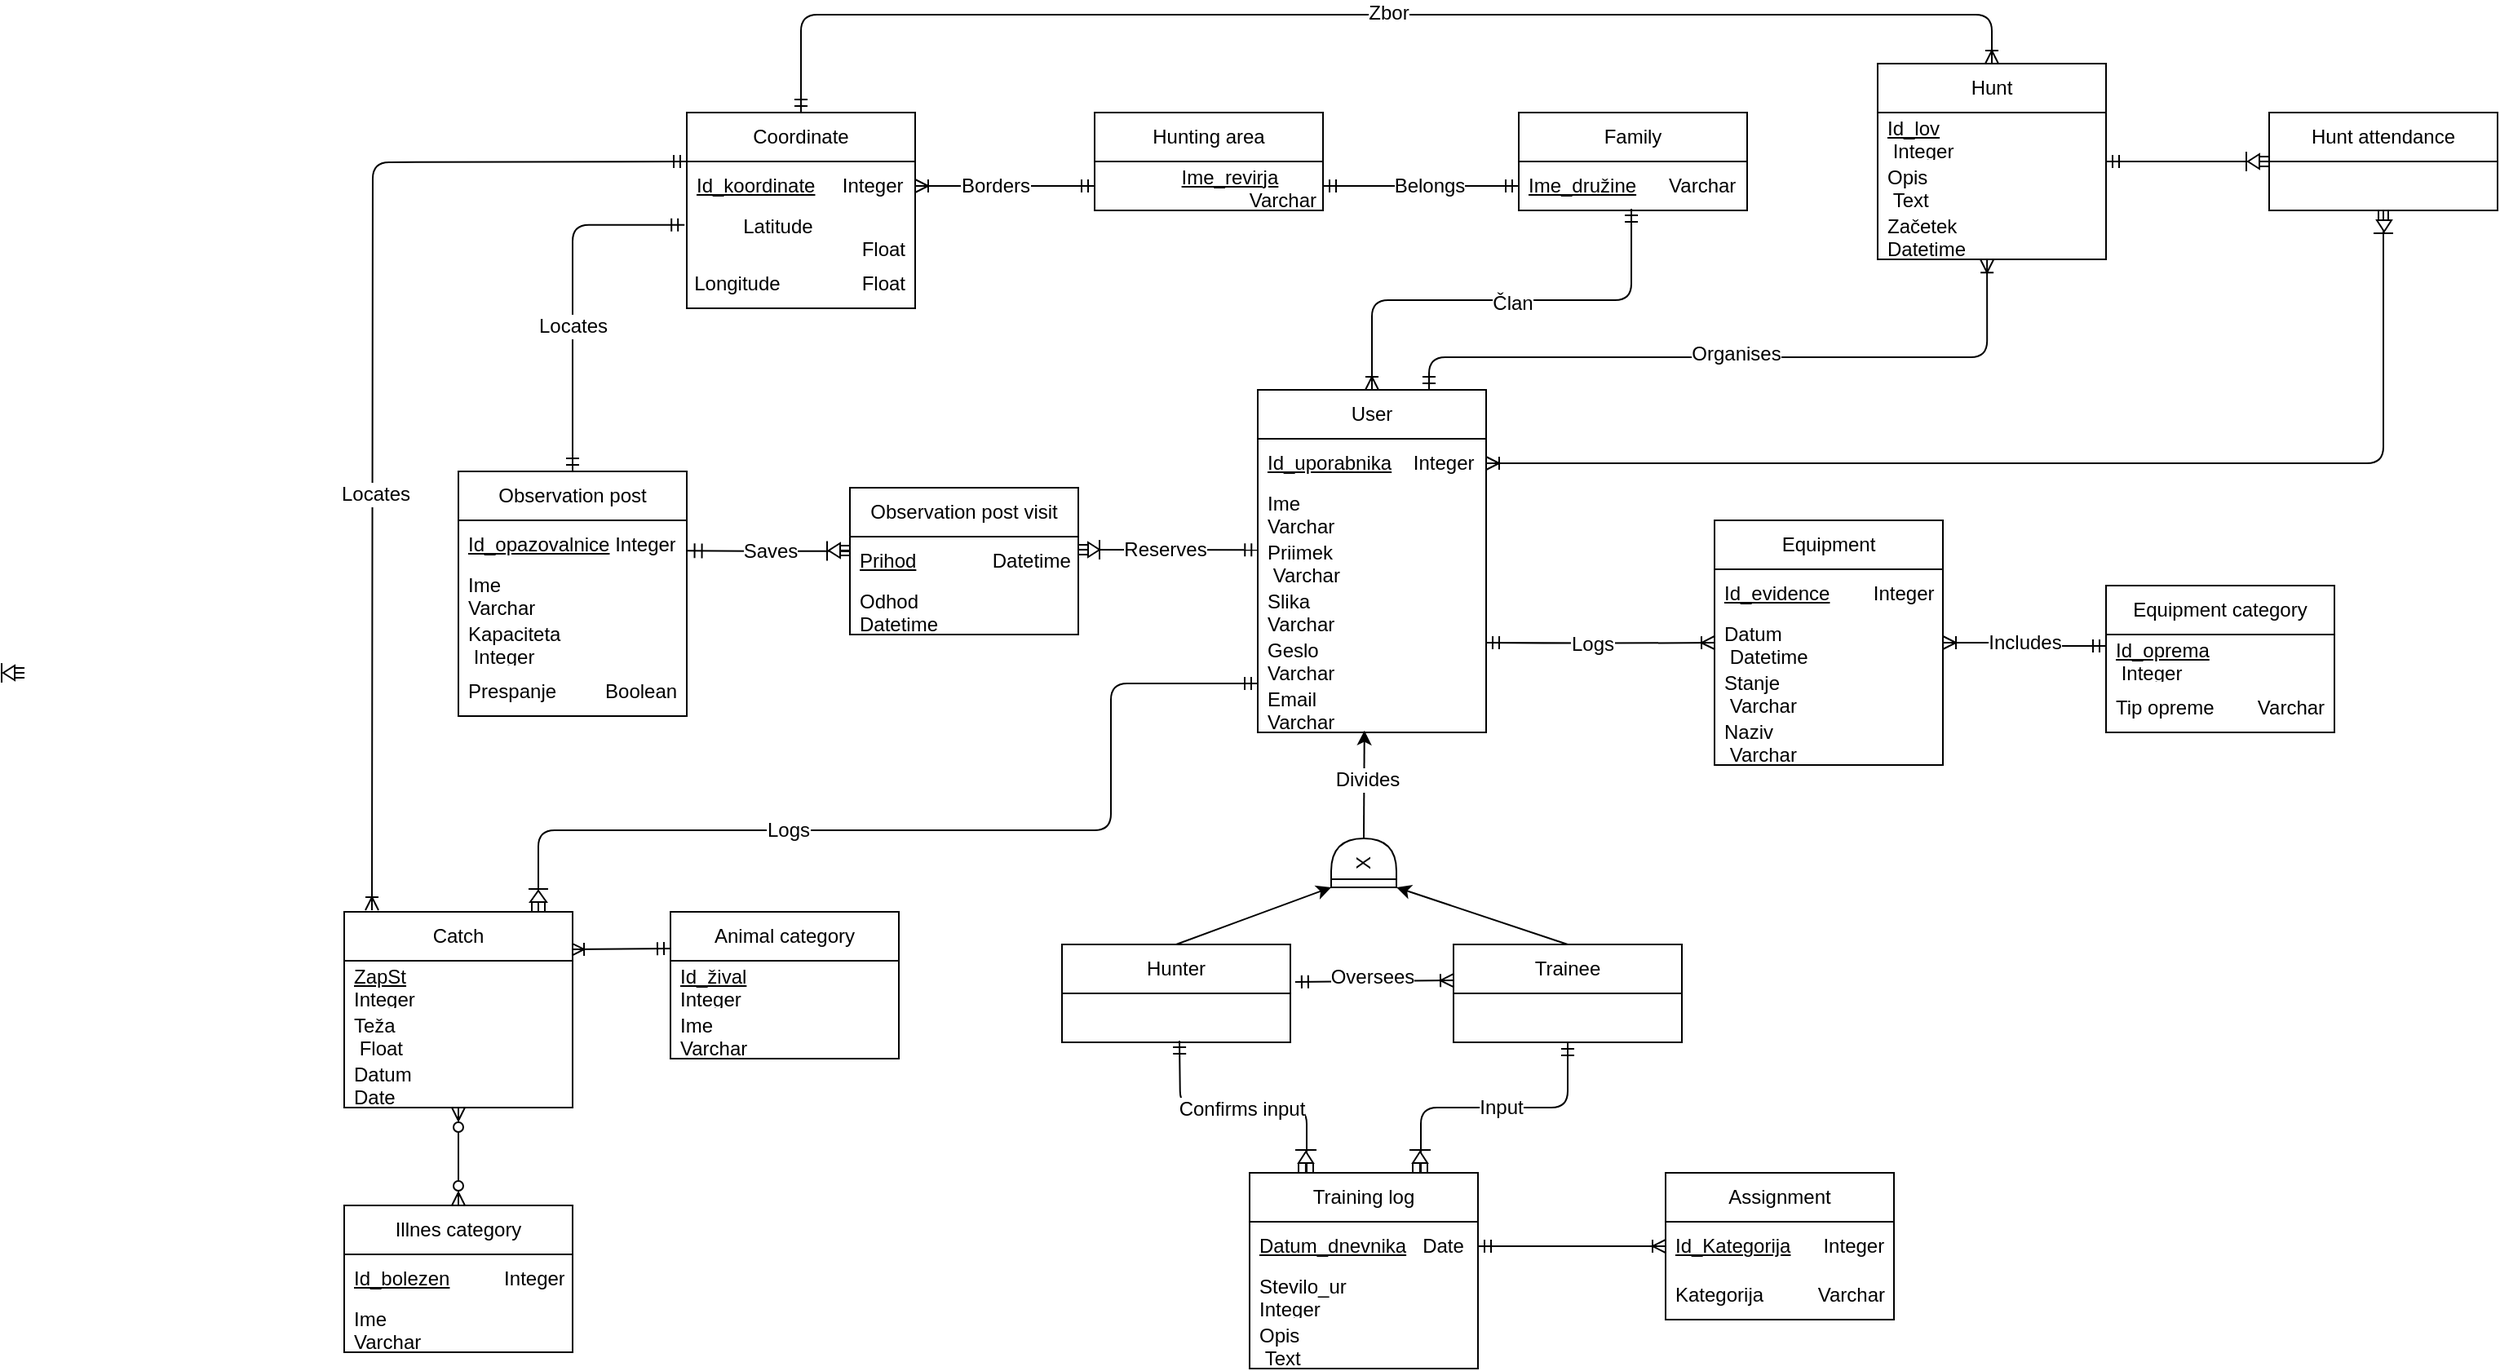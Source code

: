 <mxfile>
    <diagram id="3veU6R7VyFxDfxx6TiRW" name="Page-1">
        <mxGraphModel dx="994" dy="472" grid="1" gridSize="1" guides="1" tooltips="1" connect="1" arrows="1" fold="1" page="1" pageScale="1" pageWidth="827" pageHeight="1169" math="0" shadow="0">
            <root>
                <mxCell id="0"/>
                <mxCell id="1" parent="0"/>
                <mxCell id="61" style="edgeStyle=orthogonalEdgeStyle;html=1;exitX=0.5;exitY=0;exitDx=0;exitDy=0;entryX=0.493;entryY=0.967;entryDx=0;entryDy=0;entryPerimeter=0;strokeWidth=1;startArrow=ERoneToMany;startFill=0;endArrow=ERmandOne;endFill=0;" parent="1" source="6" target="39" edge="1">
                    <mxGeometry relative="1" as="geometry">
                        <mxPoint x="608.04" y="223" as="targetPoint"/>
                    </mxGeometry>
                </mxCell>
                <mxCell id="106" value="Član" style="edgeLabel;html=1;align=center;verticalAlign=middle;resizable=0;points=[];fontSize=12;" parent="61" vertex="1" connectable="0">
                    <mxGeometry x="0.149" y="-2" relative="1" as="geometry">
                        <mxPoint x="-14" as="offset"/>
                    </mxGeometry>
                </mxCell>
                <mxCell id="159" style="edgeStyle=orthogonalEdgeStyle;html=1;exitX=0.75;exitY=0;exitDx=0;exitDy=0;fontSize=12;startArrow=ERmandOne;startFill=0;endArrow=ERoneToMany;endFill=0;entryX=0.479;entryY=1.004;entryDx=0;entryDy=0;entryPerimeter=0;" parent="1" source="6" target="152" edge="1">
                    <mxGeometry relative="1" as="geometry">
                        <mxPoint x="195" y="218" as="targetPoint"/>
                        <Array as="points">
                            <mxPoint x="925" y="220"/>
                            <mxPoint x="1267" y="220"/>
                        </Array>
                    </mxGeometry>
                </mxCell>
                <mxCell id="160" value="Organises" style="edgeLabel;html=1;align=center;verticalAlign=middle;resizable=0;points=[];fontSize=12;" parent="159" vertex="1" connectable="0">
                    <mxGeometry x="0.751" relative="1" as="geometry">
                        <mxPoint x="-154" y="5" as="offset"/>
                    </mxGeometry>
                </mxCell>
                <mxCell id="6" value="User" style="swimlane;fontStyle=0;childLayout=stackLayout;horizontal=1;startSize=30;horizontalStack=0;resizeParent=1;resizeParentMax=0;resizeLast=0;collapsible=1;marginBottom=0;whiteSpace=wrap;html=1;" parent="1" vertex="1">
                    <mxGeometry x="820" y="240" width="140" height="210" as="geometry"/>
                </mxCell>
                <mxCell id="127" value="&lt;u&gt;Id_uporabnika&lt;/u&gt;&amp;nbsp; &amp;nbsp; Integer" style="text;strokeColor=none;fillColor=none;align=left;verticalAlign=middle;spacingLeft=4;spacingRight=4;overflow=hidden;points=[[0,0.5],[1,0.5]];portConstraint=eastwest;rotatable=0;whiteSpace=wrap;html=1;" parent="6" vertex="1">
                    <mxGeometry y="30" width="140" height="30" as="geometry"/>
                </mxCell>
                <mxCell id="7" value="Ime&amp;nbsp; &amp;nbsp; &amp;nbsp; &amp;nbsp; &amp;nbsp; &amp;nbsp; &amp;nbsp; &amp;nbsp; &amp;nbsp; &amp;nbsp; &amp;nbsp; Varchar" style="text;strokeColor=none;fillColor=none;align=left;verticalAlign=middle;spacingLeft=4;spacingRight=4;overflow=hidden;points=[[0,0.5],[1,0.5]];portConstraint=eastwest;rotatable=0;whiteSpace=wrap;html=1;" parent="6" vertex="1">
                    <mxGeometry y="60" width="140" height="30" as="geometry"/>
                </mxCell>
                <mxCell id="8" value="Priimek&amp;nbsp; &amp;nbsp; &amp;nbsp; &amp;nbsp; &amp;nbsp; &amp;nbsp; &amp;nbsp; &amp;nbsp;Varchar" style="text;strokeColor=none;fillColor=none;align=left;verticalAlign=middle;spacingLeft=4;spacingRight=4;overflow=hidden;points=[[0,0.5],[1,0.5]];portConstraint=eastwest;rotatable=0;whiteSpace=wrap;html=1;" parent="6" vertex="1">
                    <mxGeometry y="90" width="140" height="30" as="geometry"/>
                </mxCell>
                <mxCell id="123" value="Slika&amp;nbsp; &amp;nbsp; &amp;nbsp; &amp;nbsp; &amp;nbsp; &amp;nbsp; &amp;nbsp; &amp;nbsp; &amp;nbsp; &amp;nbsp; Varchar" style="text;strokeColor=none;fillColor=none;align=left;verticalAlign=middle;spacingLeft=4;spacingRight=4;overflow=hidden;points=[[0,0.5],[1,0.5]];portConstraint=eastwest;rotatable=0;whiteSpace=wrap;html=1;" parent="6" vertex="1">
                    <mxGeometry y="120" width="140" height="30" as="geometry"/>
                </mxCell>
                <mxCell id="125" value="Geslo&amp;nbsp; &amp;nbsp; &amp;nbsp; &amp;nbsp; &amp;nbsp; &amp;nbsp; &amp;nbsp; &amp;nbsp; &amp;nbsp; Varchar" style="text;strokeColor=none;fillColor=none;align=left;verticalAlign=middle;spacingLeft=4;spacingRight=4;overflow=hidden;points=[[0,0.5],[1,0.5]];portConstraint=eastwest;rotatable=0;whiteSpace=wrap;html=1;" parent="6" vertex="1">
                    <mxGeometry y="150" width="140" height="30" as="geometry"/>
                </mxCell>
                <mxCell id="146" value="Email&amp;nbsp; &amp;nbsp; &amp;nbsp; &amp;nbsp; &amp;nbsp; &amp;nbsp; &amp;nbsp; &amp;nbsp; &amp;nbsp; Varchar" style="text;strokeColor=none;fillColor=none;align=left;verticalAlign=middle;spacingLeft=4;spacingRight=4;overflow=hidden;points=[[0,0.5],[1,0.5]];portConstraint=eastwest;rotatable=0;whiteSpace=wrap;html=1;" parent="6" vertex="1">
                    <mxGeometry y="180" width="140" height="30" as="geometry"/>
                </mxCell>
                <mxCell id="10" value="Equipment category" style="swimlane;fontStyle=0;childLayout=stackLayout;horizontal=1;startSize=30;horizontalStack=0;resizeParent=1;resizeParentMax=0;resizeLast=0;collapsible=1;marginBottom=0;whiteSpace=wrap;html=1;" parent="1" vertex="1">
                    <mxGeometry x="1340" y="360" width="140" height="90" as="geometry"/>
                </mxCell>
                <mxCell id="13" value="&lt;u&gt;Id_oprema&lt;/u&gt;&amp;nbsp; &amp;nbsp; &amp;nbsp; &amp;nbsp; &amp;nbsp; &amp;nbsp;Integer" style="text;strokeColor=none;fillColor=none;align=left;verticalAlign=middle;spacingLeft=4;spacingRight=4;overflow=hidden;points=[[0,0.5],[1,0.5]];portConstraint=eastwest;rotatable=0;whiteSpace=wrap;html=1;" parent="10" vertex="1">
                    <mxGeometry y="30" width="140" height="30" as="geometry"/>
                </mxCell>
                <mxCell id="144" value="Tip opreme&amp;nbsp; &amp;nbsp; &amp;nbsp; &amp;nbsp; Varchar" style="text;strokeColor=none;fillColor=none;align=left;verticalAlign=middle;spacingLeft=4;spacingRight=4;overflow=hidden;points=[[0,0.5],[1,0.5]];portConstraint=eastwest;rotatable=0;whiteSpace=wrap;html=1;" parent="10" vertex="1">
                    <mxGeometry y="60" width="140" height="30" as="geometry"/>
                </mxCell>
                <mxCell id="99" style="html=1;exitX=0.5;exitY=0;exitDx=0;exitDy=0;entryX=-0.01;entryY=0.295;entryDx=0;entryDy=0;entryPerimeter=0;strokeColor=default;strokeWidth=1;startArrow=ERmandOne;startFill=0;endArrow=ERmandOne;endFill=0;edgeStyle=orthogonalEdgeStyle;" parent="1" source="14" target="141" edge="1">
                    <mxGeometry relative="1" as="geometry"/>
                </mxCell>
                <mxCell id="119" value="Locates" style="edgeLabel;html=1;align=center;verticalAlign=middle;resizable=0;points=[];fontSize=12;" parent="99" vertex="1" connectable="0">
                    <mxGeometry x="-0.229" y="-2" relative="1" as="geometry">
                        <mxPoint x="-2" y="-5" as="offset"/>
                    </mxGeometry>
                </mxCell>
                <mxCell id="14" value="Observation post" style="swimlane;fontStyle=0;childLayout=stackLayout;horizontal=1;startSize=30;horizontalStack=0;resizeParent=1;resizeParentMax=0;resizeLast=0;collapsible=1;marginBottom=0;whiteSpace=wrap;html=1;" parent="1" vertex="1">
                    <mxGeometry x="330" y="290" width="140" height="150" as="geometry"/>
                </mxCell>
                <mxCell id="147" value="&lt;u&gt;Id_opazovalnice&lt;/u&gt;&amp;nbsp;Integer" style="text;strokeColor=none;fillColor=none;align=left;verticalAlign=middle;spacingLeft=4;spacingRight=4;overflow=hidden;points=[[0,0.5],[1,0.5]];portConstraint=eastwest;rotatable=0;whiteSpace=wrap;html=1;" parent="14" vertex="1">
                    <mxGeometry y="30" width="140" height="30" as="geometry"/>
                </mxCell>
                <mxCell id="16" value="Ime&amp;nbsp; &amp;nbsp; &amp;nbsp; &amp;nbsp; &amp;nbsp; &amp;nbsp; &amp;nbsp; &amp;nbsp; &amp;nbsp; &amp;nbsp; &amp;nbsp; Varchar" style="text;strokeColor=none;fillColor=none;align=left;verticalAlign=middle;spacingLeft=4;spacingRight=4;overflow=hidden;points=[[0,0.5],[1,0.5]];portConstraint=eastwest;rotatable=0;whiteSpace=wrap;html=1;" parent="14" vertex="1">
                    <mxGeometry y="60" width="140" height="30" as="geometry"/>
                </mxCell>
                <mxCell id="161" value="Kapaciteta&amp;nbsp; &amp;nbsp; &amp;nbsp; &amp;nbsp; &amp;nbsp; &amp;nbsp;Integer" style="text;strokeColor=none;fillColor=none;align=left;verticalAlign=middle;spacingLeft=4;spacingRight=4;overflow=hidden;points=[[0,0.5],[1,0.5]];portConstraint=eastwest;rotatable=0;whiteSpace=wrap;html=1;" parent="14" vertex="1">
                    <mxGeometry y="90" width="140" height="30" as="geometry"/>
                </mxCell>
                <mxCell id="162" value="Prespanje&amp;nbsp; &amp;nbsp; &amp;nbsp; &amp;nbsp; &amp;nbsp;Boolean" style="text;strokeColor=none;fillColor=none;align=left;verticalAlign=middle;spacingLeft=4;spacingRight=4;overflow=hidden;points=[[0,0.5],[1,0.5]];portConstraint=eastwest;rotatable=0;whiteSpace=wrap;html=1;" parent="14" vertex="1">
                    <mxGeometry y="120" width="140" height="30" as="geometry"/>
                </mxCell>
                <mxCell id="96" style="edgeStyle=orthogonalEdgeStyle;html=1;exitX=0.75;exitY=0;exitDx=0;exitDy=0;strokeColor=default;strokeWidth=1;startArrow=none;startFill=0;endArrow=ERmandOne;endFill=0;entryX=0.5;entryY=1;entryDx=0;entryDy=0;" parent="1" source="22" target="42" edge="1">
                    <mxGeometry relative="1" as="geometry">
                        <mxPoint x="1066" y="640" as="targetPoint"/>
                    </mxGeometry>
                </mxCell>
                <mxCell id="98" style="html=1;entryX=0;entryY=0.367;entryDx=0;entryDy=0;entryPerimeter=0;strokeColor=default;strokeWidth=1;startArrow=ERmandOne;startFill=0;endArrow=ERoneToMany;endFill=0;exitX=1.021;exitY=0.383;exitDx=0;exitDy=0;exitPerimeter=0;" parent="1" source="46" target="42" edge="1">
                    <mxGeometry relative="1" as="geometry">
                        <mxPoint x="910" y="719" as="sourcePoint"/>
                    </mxGeometry>
                </mxCell>
                <mxCell id="112" value="Oversees" style="edgeLabel;html=1;align=center;verticalAlign=middle;resizable=0;points=[];fontSize=12;" parent="98" vertex="1" connectable="0">
                    <mxGeometry x="-0.217" y="-1" relative="1" as="geometry">
                        <mxPoint x="9" y="-4" as="offset"/>
                    </mxGeometry>
                </mxCell>
                <mxCell id="101" style="edgeStyle=orthogonalEdgeStyle;html=1;exitX=0.25;exitY=0;exitDx=0;exitDy=0;endArrow=ERmandOne;endFill=0;startArrow=none;startFill=0;" parent="1" source="22" edge="1">
                    <mxGeometry relative="1" as="geometry">
                        <mxPoint x="772" y="639" as="targetPoint"/>
                    </mxGeometry>
                </mxCell>
                <mxCell id="114" value="Input" style="edgeLabel;html=1;align=center;verticalAlign=middle;resizable=0;points=[];fontSize=12;" parent="101" vertex="1" connectable="0">
                    <mxGeometry x="0.324" y="-2" relative="1" as="geometry">
                        <mxPoint x="184" y="2" as="offset"/>
                    </mxGeometry>
                </mxCell>
                <mxCell id="166" value="Confirms input" style="edgeLabel;html=1;align=center;verticalAlign=middle;resizable=0;points=[];fontSize=12;" parent="101" vertex="1" connectable="0">
                    <mxGeometry x="0.225" y="1" relative="1" as="geometry">
                        <mxPoint x="17" as="offset"/>
                    </mxGeometry>
                </mxCell>
                <mxCell id="22" value="Training log" style="swimlane;fontStyle=0;childLayout=stackLayout;horizontal=1;startSize=30;horizontalStack=0;resizeParent=1;resizeParentMax=0;resizeLast=0;collapsible=1;marginBottom=0;whiteSpace=wrap;html=1;" parent="1" vertex="1">
                    <mxGeometry x="815" y="720" width="140" height="120" as="geometry"/>
                </mxCell>
                <mxCell id="122" value="&lt;u&gt;Datum_dnevnika&lt;/u&gt;&amp;nbsp; &amp;nbsp;Date" style="text;strokeColor=none;fillColor=none;align=left;verticalAlign=middle;spacingLeft=4;spacingRight=4;overflow=hidden;points=[[0,0.5],[1,0.5]];portConstraint=eastwest;rotatable=0;whiteSpace=wrap;html=1;" parent="22" vertex="1">
                    <mxGeometry y="30" width="140" height="30" as="geometry"/>
                </mxCell>
                <mxCell id="23" value="Stevilo_ur&amp;nbsp; &amp;nbsp; &amp;nbsp; &amp;nbsp; &amp;nbsp; &amp;nbsp; Integer" style="text;strokeColor=none;fillColor=none;align=left;verticalAlign=middle;spacingLeft=4;spacingRight=4;overflow=hidden;points=[[0,0.5],[1,0.5]];portConstraint=eastwest;rotatable=0;whiteSpace=wrap;html=1;" parent="22" vertex="1">
                    <mxGeometry y="60" width="140" height="30" as="geometry"/>
                </mxCell>
                <mxCell id="24" value="Opis&amp;nbsp; &amp;nbsp; &amp;nbsp; &amp;nbsp; &amp;nbsp; &amp;nbsp; &amp;nbsp; &amp;nbsp; &amp;nbsp; &amp;nbsp; &amp;nbsp; &amp;nbsp; &amp;nbsp; &amp;nbsp;Text" style="text;strokeColor=none;fillColor=none;align=left;verticalAlign=middle;spacingLeft=4;spacingRight=4;overflow=hidden;points=[[0,0.5],[1,0.5]];portConstraint=eastwest;rotatable=0;whiteSpace=wrap;html=1;" parent="22" vertex="1">
                    <mxGeometry y="90" width="140" height="30" as="geometry"/>
                </mxCell>
                <mxCell id="26" value="Hunting area" style="swimlane;fontStyle=0;childLayout=stackLayout;horizontal=1;startSize=30;horizontalStack=0;resizeParent=1;resizeParentMax=0;resizeLast=0;collapsible=1;marginBottom=0;whiteSpace=wrap;html=1;" parent="1" vertex="1">
                    <mxGeometry x="720" y="70" width="140" height="60" as="geometry">
                        <mxRectangle x="370" y="570" width="60" height="30" as="alternateBounds"/>
                    </mxGeometry>
                </mxCell>
                <mxCell id="27" value="&lt;div style=&quot;text-align: right;&quot;&gt;&lt;u style=&quot;background-color: initial;&quot;&gt;Ime_revirja&lt;/u&gt;&lt;span style=&quot;background-color: initial;&quot;&gt;&amp;nbsp; &amp;nbsp; &amp;nbsp; &amp;nbsp; &amp;nbsp;Varchar&lt;/span&gt;&lt;/div&gt;" style="text;strokeColor=none;fillColor=none;align=left;verticalAlign=middle;spacingLeft=4;spacingRight=4;overflow=hidden;points=[[0,0.5],[1,0.5]];portConstraint=eastwest;rotatable=0;whiteSpace=wrap;html=1;" parent="26" vertex="1">
                    <mxGeometry y="30" width="140" height="30" as="geometry"/>
                </mxCell>
                <mxCell id="132" style="edgeStyle=none;html=1;exitX=0.993;exitY=0.192;exitDx=0;exitDy=0;entryX=0;entryY=0.25;entryDx=0;entryDy=0;startArrow=ERoneToMany;startFill=0;endArrow=ERmandOne;endFill=0;exitPerimeter=0;" parent="1" source="30" target="128" edge="1">
                    <mxGeometry relative="1" as="geometry"/>
                </mxCell>
                <mxCell id="30" value="Catch" style="swimlane;fontStyle=0;childLayout=stackLayout;horizontal=1;startSize=30;horizontalStack=0;resizeParent=1;resizeParentMax=0;resizeLast=0;collapsible=1;marginBottom=0;whiteSpace=wrap;html=1;" parent="1" vertex="1">
                    <mxGeometry x="260" y="560" width="140" height="120" as="geometry"/>
                </mxCell>
                <mxCell id="133" value="&lt;u&gt;ZapSt&lt;/u&gt;&amp;nbsp; &amp;nbsp; &amp;nbsp; &amp;nbsp; &amp;nbsp; &amp;nbsp; &amp;nbsp; &amp;nbsp; &amp;nbsp; &amp;nbsp; Integer" style="text;strokeColor=none;fillColor=none;align=left;verticalAlign=middle;spacingLeft=4;spacingRight=4;overflow=hidden;points=[[0,0.5],[1,0.5]];portConstraint=eastwest;rotatable=0;whiteSpace=wrap;html=1;" parent="30" vertex="1">
                    <mxGeometry y="30" width="140" height="30" as="geometry"/>
                </mxCell>
                <mxCell id="32" value="Teža&amp;nbsp; &amp;nbsp; &amp;nbsp; &amp;nbsp; &amp;nbsp; &amp;nbsp; &amp;nbsp; &amp;nbsp; &amp;nbsp; &amp;nbsp; &amp;nbsp; &amp;nbsp; &amp;nbsp;Float" style="text;strokeColor=none;fillColor=none;align=left;verticalAlign=middle;spacingLeft=4;spacingRight=4;overflow=hidden;points=[[0,0.5],[1,0.5]];portConstraint=eastwest;rotatable=0;whiteSpace=wrap;html=1;" parent="30" vertex="1">
                    <mxGeometry y="60" width="140" height="30" as="geometry"/>
                </mxCell>
                <mxCell id="135" value="Datum&amp;nbsp; &amp;nbsp; &amp;nbsp; &amp;nbsp; &amp;nbsp; &amp;nbsp; &amp;nbsp; &amp;nbsp; &amp;nbsp; &amp;nbsp; &amp;nbsp; Date" style="text;strokeColor=none;fillColor=none;align=left;verticalAlign=middle;spacingLeft=4;spacingRight=4;overflow=hidden;points=[[0,0.5],[1,0.5]];portConstraint=eastwest;rotatable=0;whiteSpace=wrap;html=1;" parent="30" vertex="1">
                    <mxGeometry y="90" width="140" height="30" as="geometry"/>
                </mxCell>
                <mxCell id="102" style="edgeStyle=orthogonalEdgeStyle;html=1;entryX=1.002;entryY=0.622;entryDx=0;entryDy=0;startArrow=none;startFill=0;endArrow=ERmandOne;endFill=0;exitX=0.002;exitY=0.298;exitDx=0;exitDy=0;exitPerimeter=0;endSize=7;entryPerimeter=0;" parent="1" source="36" target="147" edge="1">
                    <mxGeometry relative="1" as="geometry">
                        <mxPoint x="539.02" y="412.01" as="targetPoint"/>
                        <mxPoint x="560" y="335" as="sourcePoint"/>
                    </mxGeometry>
                </mxCell>
                <mxCell id="121" value="Saves" style="edgeLabel;html=1;align=center;verticalAlign=middle;resizable=0;points=[];fontSize=12;" parent="102" vertex="1" connectable="0">
                    <mxGeometry x="-0.183" y="-2" relative="1" as="geometry">
                        <mxPoint x="-9" y="2" as="offset"/>
                    </mxGeometry>
                </mxCell>
                <mxCell id="34" value="Observation post visit" style="swimlane;fontStyle=0;childLayout=stackLayout;horizontal=1;startSize=30;horizontalStack=0;resizeParent=1;resizeParentMax=0;resizeLast=0;collapsible=1;marginBottom=0;whiteSpace=wrap;html=1;" parent="1" vertex="1">
                    <mxGeometry x="570" y="300" width="140" height="90" as="geometry"/>
                </mxCell>
                <mxCell id="36" value="&lt;u&gt;Prihod&lt;/u&gt;&amp;nbsp; &amp;nbsp; &amp;nbsp; &amp;nbsp; &amp;nbsp; &amp;nbsp; &amp;nbsp; Datetime&lt;span style=&quot;color: rgba(0, 0, 0, 0); font-family: monospace; font-size: 0px;&quot;&gt;%3CmxGraphModel%3E%3Croot%3E%3CmxCell%20id%3D%220%22%2F%3E%3CmxCell%20id%3D%221%22%20parent%3D%220%22%2F%3E%3CmxCell%20id%3D%222%22%20value%3D%22%22%20style%3D%22group%22%20vertex%3D%221%22%20connectable%3D%220%22%20parent%3D%221%22%3E%3CmxGeometry%20x%3D%22711%22%20y%3D%22762%22%20width%3D%2213%22%20height%3D%2214%22%20as%3D%22geometry%22%2F%3E%3C%2FmxCell%3E%3CmxCell%20id%3D%223%22%20value%3D%22%22%20style%3D%22triangle%3BwhiteSpace%3Dwrap%3Bhtml%3D1%3Bmovable%3D1%3Bresizable%3D1%3Brotatable%3D1%3Bdeletable%3D1%3Beditable%3D1%3Bconnectable%3D1%3Bdirection%3Dnorth%3Bshadow%3D0%3Bcontainer%3D0%3B%22%20vertex%3D%221%22%20parent%3D%222%22%3E%3CmxGeometry%20x%3D%222%22%20y%3D%221%22%20width%3D%229%22%20height%3D%227%22%20as%3D%22geometry%22%2F%3E%3C%2FmxCell%3E%3CmxCell%20id%3D%224%22%20value%3D%22%22%20style%3D%22endArrow%3Dnone%3Bhtml%3D1%3Bshadow%3D0%3BstrokeWidth%3D1%3B%22%20edge%3D%221%22%20parent%3D%222%22%3E%3CmxGeometry%20width%3D%2250%22%20height%3D%2250%22%20relative%3D%221%22%20as%3D%22geometry%22%3E%3CmxPoint%20as%3D%22sourcePoint%22%2F%3E%3CmxPoint%20x%3D%2213%22%20as%3D%22targetPoint%22%2F%3E%3C%2FmxGeometry%3E%3C%2FmxCell%3E%3CmxCell%20id%3D%225%22%20value%3D%22%22%20style%3D%22endArrow%3Dnone%3Bhtml%3D1%3Bmovable%3D1%3Bresizable%3D1%3Brotatable%3D1%3Bdeletable%3D1%3Beditable%3D1%3Bconnectable%3D1%3Bshadow%3D0%3B%22%20edge%3D%221%22%20parent%3D%222%22%3E%3CmxGeometry%20width%3D%2250%22%20height%3D%2250%22%20relative%3D%221%22%20as%3D%22geometry%22%3E%3CmxPoint%20x%3D%222%22%20y%3D%228%22%20as%3D%22sourcePoint%22%2F%3E%3CmxPoint%20x%3D%222%22%20y%3D%2214%22%20as%3D%22targetPoint%22%2F%3E%3C%2FmxGeometry%3E%3C%2FmxCell%3E%3CmxCell%20id%3D%226%22%20value%3D%22%22%20style%3D%22endArrow%3Dnone%3Bhtml%3D1%3Bmovable%3D1%3Bresizable%3D1%3Brotatable%3D1%3Bdeletable%3D1%3Beditable%3D1%3Bconnectable%3D1%3Bshadow%3D0%3B%22%20edge%3D%221%22%20parent%3D%222%22%3E%3CmxGeometry%20width%3D%2250%22%20height%3D%2250%22%20relative%3D%221%22%20as%3D%22geometry%22%3E%3CmxPoint%20x%3D%226.45%22%20y%3D%228.0%22%20as%3D%22sourcePoint%22%2F%3E%3CmxPoint%20x%3D%226.45%22%20y%3D%2214%22%20as%3D%22targetPoint%22%2F%3E%3C%2FmxGeometry%3E%3C%2FmxCell%3E%3CmxCell%20id%3D%227%22%20value%3D%22%22%20style%3D%22endArrow%3Dnone%3Bhtml%3D1%3Bmovable%3D1%3Bresizable%3D1%3Brotatable%3D1%3Bdeletable%3D1%3Beditable%3D1%3Bconnectable%3D1%3Bshadow%3D0%3B%22%20edge%3D%221%22%20parent%3D%222%22%3E%3CmxGeometry%20width%3D%2250%22%20height%3D%2250%22%20relative%3D%221%22%20as%3D%22geometry%22%3E%3CmxPoint%20x%3D%2211%22%20y%3D%228.0%22%20as%3D%22sourcePoint%22%2F%3E%3CmxPoint%20x%3D%2211%22%20y%3D%2214%22%20as%3D%22targetPoint%22%2F%3E%3C%2FmxGeometry%3E%3C%2FmxCell%3E%3C%2Froot%3E%3C%2FmxGraphModel%3E&amp;nbsp;&lt;/span&gt;" style="text;strokeColor=none;fillColor=none;align=left;verticalAlign=middle;spacingLeft=4;spacingRight=4;overflow=hidden;points=[[0,0.5],[1,0.5]];portConstraint=eastwest;rotatable=0;whiteSpace=wrap;html=1;" parent="34" vertex="1">
                    <mxGeometry y="30" width="140" height="30" as="geometry"/>
                </mxCell>
                <mxCell id="37" value="Odhod&amp;nbsp; &amp;nbsp; &amp;nbsp; &amp;nbsp; &amp;nbsp; &amp;nbsp; &amp;nbsp; Datetime" style="text;strokeColor=none;fillColor=none;align=left;verticalAlign=middle;spacingLeft=4;spacingRight=4;overflow=hidden;points=[[0,0.5],[1,0.5]];portConstraint=eastwest;rotatable=0;whiteSpace=wrap;html=1;" parent="34" vertex="1">
                    <mxGeometry y="60" width="140" height="30" as="geometry"/>
                </mxCell>
                <mxCell id="38" value="Family" style="swimlane;fontStyle=0;childLayout=stackLayout;horizontal=1;startSize=30;horizontalStack=0;resizeParent=1;resizeParentMax=0;resizeLast=0;collapsible=1;marginBottom=0;whiteSpace=wrap;html=1;" parent="1" vertex="1">
                    <mxGeometry x="980" y="70" width="140" height="60" as="geometry"/>
                </mxCell>
                <mxCell id="39" value="&lt;u&gt;Ime_družine&lt;/u&gt;&amp;nbsp; &amp;nbsp; &amp;nbsp; Varchar" style="text;strokeColor=none;fillColor=none;align=left;verticalAlign=middle;spacingLeft=4;spacingRight=4;overflow=hidden;points=[[0,0.5],[1,0.5]];portConstraint=eastwest;rotatable=0;whiteSpace=wrap;html=1;" parent="38" vertex="1">
                    <mxGeometry y="30" width="140" height="30" as="geometry"/>
                </mxCell>
                <mxCell id="56" style="edgeStyle=none;html=1;exitX=0.5;exitY=0;exitDx=0;exitDy=0;entryX=0;entryY=1;entryDx=0;entryDy=0;" parent="1" source="42" target="53" edge="1">
                    <mxGeometry relative="1" as="geometry"/>
                </mxCell>
                <mxCell id="42" value="Trainee" style="swimlane;fontStyle=0;childLayout=stackLayout;horizontal=1;startSize=30;horizontalStack=0;resizeParent=1;resizeParentMax=0;resizeLast=0;collapsible=1;marginBottom=0;whiteSpace=wrap;html=1;" parent="1" vertex="1">
                    <mxGeometry x="940" y="580" width="140" height="60" as="geometry"/>
                </mxCell>
                <mxCell id="55" style="edgeStyle=none;html=1;exitX=0.5;exitY=0;exitDx=0;exitDy=0;entryX=0;entryY=0;entryDx=0;entryDy=0;" parent="1" source="46" target="53" edge="1">
                    <mxGeometry relative="1" as="geometry"/>
                </mxCell>
                <mxCell id="46" value="Hunter" style="swimlane;fontStyle=0;childLayout=stackLayout;horizontal=1;startSize=30;horizontalStack=0;resizeParent=1;resizeParentMax=0;resizeLast=0;collapsible=1;marginBottom=0;whiteSpace=wrap;html=1;" parent="1" vertex="1">
                    <mxGeometry x="700" y="580" width="140" height="60" as="geometry"/>
                </mxCell>
                <mxCell id="53" value="X" style="shape=delay;whiteSpace=wrap;html=1;rotation=-90;" parent="1" vertex="1">
                    <mxGeometry x="870" y="510" width="30" height="40" as="geometry"/>
                </mxCell>
                <mxCell id="59" style="edgeStyle=orthogonalEdgeStyle;html=1;entryX=1;entryY=0.5;entryDx=0;entryDy=0;strokeWidth=1;startArrow=ERmandOne;startFill=0;endArrow=ERmandOne;endFill=0;exitX=0;exitY=0.5;exitDx=0;exitDy=0;" parent="1" source="39" target="27" edge="1">
                    <mxGeometry relative="1" as="geometry">
                        <mxPoint x="1080" y="115" as="sourcePoint"/>
                        <mxPoint x="872.94" y="186" as="targetPoint"/>
                        <Array as="points"/>
                    </mxGeometry>
                </mxCell>
                <mxCell id="117" value="Belongs" style="edgeLabel;html=1;align=center;verticalAlign=middle;resizable=0;points=[];fontSize=12;" parent="59" vertex="1" connectable="0">
                    <mxGeometry x="0.191" relative="1" as="geometry">
                        <mxPoint x="16" as="offset"/>
                    </mxGeometry>
                </mxCell>
                <mxCell id="64" value="Equipment" style="swimlane;fontStyle=0;childLayout=stackLayout;horizontal=1;startSize=30;horizontalStack=0;resizeParent=1;resizeParentMax=0;resizeLast=0;collapsible=1;marginBottom=0;whiteSpace=wrap;html=1;" parent="1" vertex="1">
                    <mxGeometry x="1100" y="320" width="140" height="150" as="geometry"/>
                </mxCell>
                <mxCell id="137" value="&lt;u&gt;Id_evidence&lt;/u&gt;&amp;nbsp; &amp;nbsp; &amp;nbsp; &amp;nbsp; Integer" style="text;strokeColor=none;fillColor=none;align=left;verticalAlign=middle;spacingLeft=4;spacingRight=4;overflow=hidden;points=[[0,0.5],[1,0.5]];portConstraint=eastwest;rotatable=0;whiteSpace=wrap;html=1;" parent="64" vertex="1">
                    <mxGeometry y="30" width="140" height="30" as="geometry"/>
                </mxCell>
                <mxCell id="65" value="Datum&amp;nbsp; &amp;nbsp; &amp;nbsp; &amp;nbsp; &amp;nbsp; &amp;nbsp; &amp;nbsp; &amp;nbsp;Datetime" style="text;strokeColor=none;fillColor=none;align=left;verticalAlign=middle;spacingLeft=4;spacingRight=4;overflow=hidden;points=[[0,0.5],[1,0.5]];portConstraint=eastwest;rotatable=0;whiteSpace=wrap;html=1;" parent="64" vertex="1">
                    <mxGeometry y="60" width="140" height="30" as="geometry"/>
                </mxCell>
                <mxCell id="66" value="Stanje&amp;nbsp; &amp;nbsp; &amp;nbsp; &amp;nbsp; &amp;nbsp; &amp;nbsp; &amp;nbsp; &amp;nbsp; &amp;nbsp;Varchar" style="text;strokeColor=none;fillColor=none;align=left;verticalAlign=middle;spacingLeft=4;spacingRight=4;overflow=hidden;points=[[0,0.5],[1,0.5]];portConstraint=eastwest;rotatable=0;whiteSpace=wrap;html=1;" parent="64" vertex="1">
                    <mxGeometry y="90" width="140" height="30" as="geometry"/>
                </mxCell>
                <mxCell id="143" value="Naziv&amp;nbsp; &amp;nbsp; &amp;nbsp; &amp;nbsp; &amp;nbsp; &amp;nbsp; &amp;nbsp; &amp;nbsp; &amp;nbsp; &amp;nbsp;Varchar" style="text;strokeColor=none;fillColor=none;align=left;verticalAlign=middle;spacingLeft=4;spacingRight=4;overflow=hidden;points=[[0,0.5],[1,0.5]];portConstraint=eastwest;rotatable=0;whiteSpace=wrap;html=1;" parent="64" vertex="1">
                    <mxGeometry y="120" width="140" height="30" as="geometry"/>
                </mxCell>
                <mxCell id="68" style="edgeStyle=orthogonalEdgeStyle;curved=1;html=1;entryX=0;entryY=0.5;entryDx=0;entryDy=0;strokeWidth=1;startArrow=ERmandOne;startFill=0;endArrow=ERoneToMany;endFill=0;" parent="1" target="65" edge="1">
                    <mxGeometry relative="1" as="geometry">
                        <mxPoint x="960" y="395" as="sourcePoint"/>
                    </mxGeometry>
                </mxCell>
                <mxCell id="108" value="Logs" style="edgeLabel;html=1;align=center;verticalAlign=middle;resizable=0;points=[];fontSize=12;" parent="68" vertex="1" connectable="0">
                    <mxGeometry x="-0.217" y="1" relative="1" as="geometry">
                        <mxPoint x="10" y="1" as="offset"/>
                    </mxGeometry>
                </mxCell>
                <mxCell id="70" style="edgeStyle=orthogonalEdgeStyle;html=1;exitX=0;exitY=0.233;exitDx=0;exitDy=0;entryX=1;entryY=0.5;entryDx=0;entryDy=0;strokeWidth=1;startArrow=ERmandOne;startFill=0;endArrow=ERoneToMany;endFill=0;exitPerimeter=0;rounded=1;" parent="1" source="13" target="65" edge="1">
                    <mxGeometry relative="1" as="geometry">
                        <mxPoint x="1240" y="425" as="sourcePoint"/>
                    </mxGeometry>
                </mxCell>
                <mxCell id="107" value="Includes" style="edgeLabel;html=1;align=center;verticalAlign=middle;resizable=0;points=[];fontSize=12;" parent="70" vertex="1" connectable="0">
                    <mxGeometry x="0.308" y="3" relative="1" as="geometry">
                        <mxPoint x="14" y="-3" as="offset"/>
                    </mxGeometry>
                </mxCell>
                <mxCell id="75" style="edgeStyle=orthogonalEdgeStyle;html=1;strokeWidth=1;startArrow=ERmandOne;startFill=0;endArrow=none;endFill=0;" parent="1" target="30" edge="1">
                    <mxGeometry relative="1" as="geometry">
                        <mxPoint x="1070" y="505" as="targetPoint"/>
                        <Array as="points">
                            <mxPoint x="730" y="420"/>
                            <mxPoint x="730" y="510"/>
                            <mxPoint x="379" y="510"/>
                        </Array>
                        <mxPoint x="820" y="420" as="sourcePoint"/>
                    </mxGeometry>
                </mxCell>
                <mxCell id="109" value="Logs" style="edgeLabel;html=1;align=center;verticalAlign=middle;resizable=0;points=[];fontSize=12;" parent="75" vertex="1" connectable="0">
                    <mxGeometry x="0.281" y="11" relative="1" as="geometry">
                        <mxPoint x="-6" y="-11" as="offset"/>
                    </mxGeometry>
                </mxCell>
                <mxCell id="138" style="edgeStyle=orthogonalEdgeStyle;html=1;startArrow=ERmandOne;startFill=0;endArrow=ERoneToMany;endFill=0;" parent="1" edge="1">
                    <mxGeometry relative="1" as="geometry">
                        <mxPoint x="470" y="100" as="sourcePoint"/>
                        <mxPoint x="277" y="559" as="targetPoint"/>
                    </mxGeometry>
                </mxCell>
                <mxCell id="139" value="Locates" style="edgeLabel;html=1;align=center;verticalAlign=middle;resizable=0;points=[];fontSize=12;" parent="138" vertex="1" connectable="0">
                    <mxGeometry x="0.215" y="1" relative="1" as="geometry">
                        <mxPoint as="offset"/>
                    </mxGeometry>
                </mxCell>
                <mxCell id="78" value="Coordinate" style="swimlane;fontStyle=0;childLayout=stackLayout;horizontal=1;startSize=30;horizontalStack=0;resizeParent=1;resizeParentMax=0;resizeLast=0;collapsible=1;marginBottom=0;whiteSpace=wrap;html=1;" parent="1" vertex="1">
                    <mxGeometry x="470" y="70" width="140" height="120" as="geometry">
                        <mxRectangle x="370" y="570" width="60" height="30" as="alternateBounds"/>
                    </mxGeometry>
                </mxCell>
                <mxCell id="80" value="&lt;u&gt;Id_koordinate&lt;/u&gt;&amp;nbsp; &amp;nbsp; &amp;nbsp;Integer" style="text;strokeColor=none;fillColor=none;align=left;verticalAlign=middle;spacingLeft=4;spacingRight=4;overflow=hidden;points=[[0,0.5],[1,0.5]];portConstraint=eastwest;rotatable=0;whiteSpace=wrap;html=1;" parent="78" vertex="1">
                    <mxGeometry y="30" width="140" height="30" as="geometry"/>
                </mxCell>
                <mxCell id="141" value="Latitude&amp;nbsp; &amp;nbsp; &amp;nbsp; &amp;nbsp; &amp;nbsp; &amp;nbsp; &amp;nbsp; &amp;nbsp; &amp;nbsp; &amp;nbsp;Float" style="text;strokeColor=none;fillColor=none;align=right;verticalAlign=middle;spacingLeft=4;spacingRight=4;overflow=hidden;points=[[0,0.5],[1,0.5]];portConstraint=eastwest;rotatable=0;whiteSpace=wrap;html=1;" parent="78" vertex="1">
                    <mxGeometry y="60" width="140" height="30" as="geometry"/>
                </mxCell>
                <mxCell id="79" value="Longitude&amp;nbsp; &amp;nbsp; &amp;nbsp; &amp;nbsp; &amp;nbsp; &amp;nbsp; &amp;nbsp; &amp;nbsp;Float" style="text;strokeColor=none;fillColor=none;align=right;verticalAlign=middle;spacingLeft=4;spacingRight=4;overflow=hidden;points=[[0,0.5],[1,0.5]];portConstraint=eastwest;rotatable=0;whiteSpace=wrap;html=1;" parent="78" vertex="1">
                    <mxGeometry y="90" width="140" height="30" as="geometry"/>
                </mxCell>
                <mxCell id="83" style="html=1;exitX=0;exitY=0.5;exitDx=0;exitDy=0;entryX=1;entryY=0.5;entryDx=0;entryDy=0;strokeWidth=1;startArrow=ERmandOne;startFill=0;endArrow=ERoneToMany;endFill=0;strokeColor=default;edgeStyle=orthogonalEdgeStyle;" parent="1" source="27" target="80" edge="1">
                    <mxGeometry relative="1" as="geometry">
                        <mxPoint x="730" y="195" as="sourcePoint"/>
                    </mxGeometry>
                </mxCell>
                <mxCell id="120" value="Borders" style="edgeLabel;html=1;align=center;verticalAlign=middle;resizable=0;points=[];fontSize=12;" parent="83" vertex="1" connectable="0">
                    <mxGeometry x="0.4" relative="1" as="geometry">
                        <mxPoint x="16" as="offset"/>
                    </mxGeometry>
                </mxCell>
                <mxCell id="89" style="html=1;exitX=0.5;exitY=0;exitDx=0;exitDy=0;strokeWidth=1;startArrow=ERzeroToMany;startFill=0;endArrow=ERzeroToMany;endFill=0;" parent="1" source="84" edge="1">
                    <mxGeometry relative="1" as="geometry">
                        <mxPoint x="330" y="680" as="targetPoint"/>
                    </mxGeometry>
                </mxCell>
                <mxCell id="84" value="Illnes category" style="swimlane;fontStyle=0;childLayout=stackLayout;horizontal=1;startSize=30;horizontalStack=0;resizeParent=1;resizeParentMax=0;resizeLast=0;collapsible=1;marginBottom=0;whiteSpace=wrap;html=1;" parent="1" vertex="1">
                    <mxGeometry x="260" y="740" width="140" height="90" as="geometry"/>
                </mxCell>
                <mxCell id="85" value="&lt;u&gt;Id_bolezen&lt;/u&gt;&amp;nbsp; &amp;nbsp; &amp;nbsp; &amp;nbsp; &amp;nbsp; Integer" style="text;strokeColor=none;fillColor=none;align=left;verticalAlign=middle;spacingLeft=4;spacingRight=4;overflow=hidden;points=[[0,0.5],[1,0.5]];portConstraint=eastwest;rotatable=0;whiteSpace=wrap;html=1;" parent="84" vertex="1">
                    <mxGeometry y="30" width="140" height="30" as="geometry"/>
                </mxCell>
                <mxCell id="136" value="Ime&amp;nbsp; &amp;nbsp; &amp;nbsp; &amp;nbsp; &amp;nbsp; &amp;nbsp; &amp;nbsp; &amp;nbsp; &amp;nbsp; &amp;nbsp; &amp;nbsp; Varchar" style="text;strokeColor=none;fillColor=none;align=left;verticalAlign=middle;spacingLeft=4;spacingRight=4;overflow=hidden;points=[[0,0.5],[1,0.5]];portConstraint=eastwest;rotatable=0;whiteSpace=wrap;html=1;" parent="84" vertex="1">
                    <mxGeometry y="60" width="140" height="30" as="geometry"/>
                </mxCell>
                <mxCell id="91" value="Assignment" style="swimlane;fontStyle=0;childLayout=stackLayout;horizontal=1;startSize=30;horizontalStack=0;resizeParent=1;resizeParentMax=0;resizeLast=0;collapsible=1;marginBottom=0;whiteSpace=wrap;html=1;" parent="1" vertex="1">
                    <mxGeometry x="1070" y="720" width="140" height="90" as="geometry"/>
                </mxCell>
                <mxCell id="145" value="&lt;u&gt;Id_Kategorija&lt;/u&gt;&amp;nbsp; &amp;nbsp; &amp;nbsp; Integer" style="text;strokeColor=none;fillColor=none;align=left;verticalAlign=middle;spacingLeft=4;spacingRight=4;overflow=hidden;points=[[0,0.5],[1,0.5]];portConstraint=eastwest;rotatable=0;whiteSpace=wrap;html=1;" parent="91" vertex="1">
                    <mxGeometry y="30" width="140" height="30" as="geometry"/>
                </mxCell>
                <mxCell id="92" value="Kategorija&amp;nbsp; &amp;nbsp; &amp;nbsp; &amp;nbsp; &amp;nbsp; Varchar" style="text;strokeColor=none;fillColor=none;align=left;verticalAlign=middle;spacingLeft=4;spacingRight=4;overflow=hidden;points=[[0,0.5],[1,0.5]];portConstraint=eastwest;rotatable=0;whiteSpace=wrap;html=1;" parent="91" vertex="1">
                    <mxGeometry y="60" width="140" height="30" as="geometry"/>
                </mxCell>
                <mxCell id="94" style="edgeStyle=orthogonalEdgeStyle;html=1;exitX=1;exitY=0.5;exitDx=0;exitDy=0;entryX=0;entryY=0.5;entryDx=0;entryDy=0;strokeColor=default;strokeWidth=1;startArrow=ERmandOne;startFill=0;endArrow=ERoneToMany;endFill=0;" parent="1" source="122" target="145" edge="1">
                    <mxGeometry relative="1" as="geometry"/>
                </mxCell>
                <mxCell id="104" style="html=1;startArrow=none;startFill=0;endArrow=ERmandOne;endFill=0;entryX=0.001;entryY=0.271;entryDx=0;entryDy=0;entryPerimeter=0;" parent="1" target="8" edge="1">
                    <mxGeometry relative="1" as="geometry">
                        <mxPoint x="810" y="360" as="targetPoint"/>
                        <mxPoint x="710" y="338" as="sourcePoint"/>
                    </mxGeometry>
                </mxCell>
                <mxCell id="118" value="Reserves" style="edgeLabel;html=1;align=center;verticalAlign=middle;resizable=0;points=[];fontSize=12;" parent="104" vertex="1" connectable="0">
                    <mxGeometry x="-0.038" relative="1" as="geometry">
                        <mxPoint as="offset"/>
                    </mxGeometry>
                </mxCell>
                <mxCell id="58" style="html=1;startArrow=none;exitX=1;exitY=0.5;exitDx=0;exitDy=0;entryX=0.467;entryY=0.961;entryDx=0;entryDy=0;entryPerimeter=0;" parent="1" source="53" target="146" edge="1">
                    <mxGeometry relative="1" as="geometry">
                        <mxPoint x="885" y="480" as="targetPoint"/>
                    </mxGeometry>
                </mxCell>
                <mxCell id="116" value="Divides" style="edgeLabel;html=1;align=center;verticalAlign=middle;resizable=0;points=[];fontSize=12;" parent="58" vertex="1" connectable="0">
                    <mxGeometry x="0.375" y="1" relative="1" as="geometry">
                        <mxPoint x="2" y="9" as="offset"/>
                    </mxGeometry>
                </mxCell>
                <mxCell id="128" value="Animal category" style="swimlane;fontStyle=0;childLayout=stackLayout;horizontal=1;startSize=30;horizontalStack=0;resizeParent=1;resizeParentMax=0;resizeLast=0;collapsible=1;marginBottom=0;whiteSpace=wrap;html=1;" parent="1" vertex="1">
                    <mxGeometry x="460" y="560" width="140" height="90" as="geometry"/>
                </mxCell>
                <mxCell id="129" value="&lt;u&gt;Id_žival&lt;/u&gt;&amp;nbsp; &amp;nbsp; &amp;nbsp; &amp;nbsp; &amp;nbsp; &amp;nbsp; &amp;nbsp; &amp;nbsp; Integer" style="text;strokeColor=none;fillColor=none;align=left;verticalAlign=middle;spacingLeft=4;spacingRight=4;overflow=hidden;points=[[0,0.5],[1,0.5]];portConstraint=eastwest;rotatable=0;whiteSpace=wrap;html=1;" parent="128" vertex="1">
                    <mxGeometry y="30" width="140" height="30" as="geometry"/>
                </mxCell>
                <mxCell id="134" value="Ime&amp;nbsp; &amp;nbsp; &amp;nbsp; &amp;nbsp; &amp;nbsp; &amp;nbsp; &amp;nbsp; &amp;nbsp; &amp;nbsp; &amp;nbsp; &amp;nbsp; Varchar" style="text;strokeColor=none;fillColor=none;align=left;verticalAlign=middle;spacingLeft=4;spacingRight=4;overflow=hidden;points=[[0,0.5],[1,0.5]];portConstraint=eastwest;rotatable=0;whiteSpace=wrap;html=1;" parent="128" vertex="1">
                    <mxGeometry y="60" width="140" height="30" as="geometry"/>
                </mxCell>
                <mxCell id="148" value="" style="endArrow=none;html=1;" parent="1" edge="1">
                    <mxGeometry width="50" height="50" relative="1" as="geometry">
                        <mxPoint x="865" y="540" as="sourcePoint"/>
                        <mxPoint x="905" y="540" as="targetPoint"/>
                    </mxGeometry>
                </mxCell>
                <mxCell id="153" style="edgeStyle=orthogonalEdgeStyle;html=1;exitX=0.5;exitY=0;exitDx=0;exitDy=0;entryX=0.5;entryY=0;entryDx=0;entryDy=0;startArrow=ERoneToMany;startFill=0;endArrow=ERmandOne;endFill=0;" parent="1" source="149" target="78" edge="1">
                    <mxGeometry relative="1" as="geometry">
                        <Array as="points">
                            <mxPoint x="1270" y="10"/>
                            <mxPoint x="540" y="10"/>
                        </Array>
                    </mxGeometry>
                </mxCell>
                <mxCell id="154" value="&lt;span style=&quot;font-size: 12px;&quot;&gt;Zbor&lt;/span&gt;" style="edgeLabel;html=1;align=center;verticalAlign=middle;resizable=0;points=[];fontSize=12;" parent="153" vertex="1" connectable="0">
                    <mxGeometry x="0.185" y="-1" relative="1" as="geometry">
                        <mxPoint x="86" as="offset"/>
                    </mxGeometry>
                </mxCell>
                <mxCell id="149" value="Hunt" style="swimlane;fontStyle=0;childLayout=stackLayout;horizontal=1;startSize=30;horizontalStack=0;resizeParent=1;resizeParentMax=0;resizeLast=0;collapsible=1;marginBottom=0;whiteSpace=wrap;html=1;" parent="1" vertex="1">
                    <mxGeometry x="1200" y="40" width="140" height="120" as="geometry"/>
                </mxCell>
                <mxCell id="150" value="&lt;u&gt;Id_lov&lt;/u&gt;&amp;nbsp; &amp;nbsp; &amp;nbsp; &amp;nbsp; &amp;nbsp; &amp;nbsp; &amp;nbsp; &amp;nbsp; &amp;nbsp; &amp;nbsp;Integer" style="text;strokeColor=none;fillColor=none;align=left;verticalAlign=middle;spacingLeft=4;spacingRight=4;overflow=hidden;points=[[0,0.5],[1,0.5]];portConstraint=eastwest;rotatable=0;whiteSpace=wrap;html=1;" parent="149" vertex="1">
                    <mxGeometry y="30" width="140" height="30" as="geometry"/>
                </mxCell>
                <mxCell id="151" value="Opis&amp;nbsp; &amp;nbsp; &amp;nbsp; &amp;nbsp; &amp;nbsp; &amp;nbsp; &amp;nbsp; &amp;nbsp; &amp;nbsp; &amp;nbsp; &amp;nbsp; &amp;nbsp; &amp;nbsp; &amp;nbsp;Text" style="text;strokeColor=none;fillColor=none;align=left;verticalAlign=middle;spacingLeft=4;spacingRight=4;overflow=hidden;points=[[0,0.5],[1,0.5]];portConstraint=eastwest;rotatable=0;whiteSpace=wrap;html=1;" parent="149" vertex="1">
                    <mxGeometry y="60" width="140" height="30" as="geometry"/>
                </mxCell>
                <mxCell id="152" value="Začetek&amp;nbsp; &amp;nbsp; &amp;nbsp; &amp;nbsp; &amp;nbsp; &amp;nbsp; Datetime" style="text;strokeColor=none;fillColor=none;align=left;verticalAlign=middle;spacingLeft=4;spacingRight=4;overflow=hidden;points=[[0,0.5],[1,0.5]];portConstraint=eastwest;rotatable=0;whiteSpace=wrap;html=1;" parent="149" vertex="1">
                    <mxGeometry y="90" width="140" height="30" as="geometry"/>
                </mxCell>
                <mxCell id="164" style="edgeStyle=none;html=1;fontSize=12;startArrow=none;startFill=0;endArrow=ERmandOne;endFill=0;exitX=0;exitY=0.5;exitDx=0;exitDy=0;" parent="1" source="155" target="149" edge="1">
                    <mxGeometry relative="1" as="geometry">
                        <mxPoint x="1430" y="100" as="sourcePoint"/>
                        <mxPoint x="120" y="330" as="targetPoint"/>
                    </mxGeometry>
                </mxCell>
                <mxCell id="155" value="Hunt attendance" style="swimlane;fontStyle=0;childLayout=stackLayout;horizontal=1;startSize=30;horizontalStack=0;resizeParent=1;resizeParentMax=0;resizeLast=0;collapsible=1;marginBottom=0;whiteSpace=wrap;html=1;" parent="1" vertex="1">
                    <mxGeometry x="1440" y="70" width="140" height="60" as="geometry"/>
                </mxCell>
                <mxCell id="165" style="edgeStyle=orthogonalEdgeStyle;html=1;exitX=0.5;exitY=1;exitDx=0;exitDy=0;entryX=1;entryY=0.5;entryDx=0;entryDy=0;fontSize=12;startArrow=none;startFill=0;endArrow=ERoneToMany;endFill=0;" parent="1" source="155" target="127" edge="1">
                    <mxGeometry relative="1" as="geometry">
                        <mxPoint x="190" y="485" as="sourcePoint"/>
                    </mxGeometry>
                </mxCell>
                <mxCell id="206" value="" style="group" parent="1" vertex="1" connectable="0">
                    <mxGeometry x="710" y="335" width="13" height="7.5" as="geometry"/>
                </mxCell>
                <mxCell id="201" value="" style="endArrow=none;html=1;movable=1;resizable=1;rotatable=1;deletable=1;editable=1;connectable=1;shadow=0;" parent="206" edge="1">
                    <mxGeometry width="50" height="50" relative="1" as="geometry">
                        <mxPoint as="sourcePoint"/>
                        <mxPoint x="6.002" as="targetPoint"/>
                    </mxGeometry>
                </mxCell>
                <mxCell id="203" value="" style="endArrow=none;html=1;movable=1;resizable=1;rotatable=1;deletable=1;editable=1;connectable=1;shadow=0;" parent="206" edge="1">
                    <mxGeometry width="50" height="50" relative="1" as="geometry">
                        <mxPoint y="6" as="sourcePoint"/>
                        <mxPoint x="6.002" y="6" as="targetPoint"/>
                    </mxGeometry>
                </mxCell>
                <mxCell id="205" value="" style="endArrow=none;html=1;movable=1;resizable=1;rotatable=1;deletable=1;editable=1;connectable=1;shadow=0;" parent="206" edge="1">
                    <mxGeometry width="50" height="50" relative="1" as="geometry">
                        <mxPoint y="2.97" as="sourcePoint"/>
                        <mxPoint x="6.002" y="2.97" as="targetPoint"/>
                    </mxGeometry>
                </mxCell>
                <mxCell id="204" value="" style="triangle;whiteSpace=wrap;html=1;movable=1;resizable=1;rotatable=1;deletable=1;editable=1;connectable=1;direction=east;shadow=0;" parent="206" vertex="1">
                    <mxGeometry x="6" y="-1.5" width="7" height="9" as="geometry"/>
                </mxCell>
                <mxCell id="230" value="" style="group" parent="1" vertex="1" connectable="0">
                    <mxGeometry x="557" y="334" width="20" height="9" as="geometry"/>
                </mxCell>
                <mxCell id="218" value="" style="group;direction=east;" parent="230" vertex="1" connectable="0">
                    <mxGeometry x="7" y="1.5" width="13" height="7.5" as="geometry"/>
                </mxCell>
                <mxCell id="224" value="" style="group" parent="218" vertex="1" connectable="0">
                    <mxGeometry width="6.002" height="6" as="geometry"/>
                </mxCell>
                <mxCell id="219" value="" style="endArrow=none;html=1;movable=1;resizable=1;rotatable=1;deletable=1;editable=1;connectable=1;shadow=0;" parent="224" edge="1">
                    <mxGeometry width="50" height="50" relative="1" as="geometry">
                        <mxPoint as="sourcePoint"/>
                        <mxPoint x="6.002" as="targetPoint"/>
                    </mxGeometry>
                </mxCell>
                <mxCell id="220" value="" style="endArrow=none;html=1;movable=1;resizable=1;rotatable=1;deletable=1;editable=1;connectable=1;shadow=0;" parent="224" edge="1">
                    <mxGeometry width="50" height="50" relative="1" as="geometry">
                        <mxPoint y="6" as="sourcePoint"/>
                        <mxPoint x="6.002" y="6" as="targetPoint"/>
                    </mxGeometry>
                </mxCell>
                <mxCell id="221" value="" style="endArrow=none;html=1;movable=1;resizable=1;rotatable=1;deletable=1;editable=1;connectable=1;shadow=0;" parent="224" edge="1">
                    <mxGeometry width="50" height="50" relative="1" as="geometry">
                        <mxPoint y="2.97" as="sourcePoint"/>
                        <mxPoint x="6.002" y="2.97" as="targetPoint"/>
                    </mxGeometry>
                </mxCell>
                <mxCell id="222" value="" style="triangle;whiteSpace=wrap;html=1;movable=1;resizable=1;rotatable=1;deletable=1;editable=1;connectable=1;direction=west;shadow=0;" parent="230" vertex="1">
                    <mxGeometry width="7" height="9" as="geometry"/>
                </mxCell>
                <mxCell id="234" value="" style="endArrow=none;html=1;shadow=0;strokeWidth=1;" parent="1" edge="1">
                    <mxGeometry width="50" height="50" relative="1" as="geometry">
                        <mxPoint x="556" y="344.75" as="sourcePoint"/>
                        <mxPoint x="556" y="332.75" as="targetPoint"/>
                    </mxGeometry>
                </mxCell>
                <mxCell id="236" value="" style="endArrow=none;html=1;shadow=0;strokeWidth=1;" parent="1" edge="1">
                    <mxGeometry width="50" height="50" relative="1" as="geometry">
                        <mxPoint x="723" y="344" as="sourcePoint"/>
                        <mxPoint x="723" y="332" as="targetPoint"/>
                    </mxGeometry>
                </mxCell>
                <mxCell id="240" value="" style="group" parent="1" vertex="1" connectable="0">
                    <mxGeometry x="50" y="407.5" width="14.002" height="12" as="geometry"/>
                </mxCell>
                <mxCell id="241" value="" style="group" parent="240" vertex="1" connectable="0">
                    <mxGeometry x="8" y="3" width="6.002" height="6" as="geometry"/>
                </mxCell>
                <mxCell id="242" value="" style="endArrow=none;html=1;movable=1;resizable=1;rotatable=1;deletable=1;editable=1;connectable=1;shadow=0;" parent="241" edge="1">
                    <mxGeometry width="50" height="50" relative="1" as="geometry">
                        <mxPoint as="sourcePoint"/>
                        <mxPoint x="6.002" as="targetPoint"/>
                    </mxGeometry>
                </mxCell>
                <mxCell id="243" value="" style="endArrow=none;html=1;movable=1;resizable=1;rotatable=1;deletable=1;editable=1;connectable=1;shadow=0;" parent="241" edge="1">
                    <mxGeometry width="50" height="50" relative="1" as="geometry">
                        <mxPoint y="6" as="sourcePoint"/>
                        <mxPoint x="6.002" y="6" as="targetPoint"/>
                    </mxGeometry>
                </mxCell>
                <mxCell id="244" value="" style="endArrow=none;html=1;movable=1;resizable=1;rotatable=1;deletable=1;editable=1;connectable=1;shadow=0;" parent="241" edge="1">
                    <mxGeometry width="50" height="50" relative="1" as="geometry">
                        <mxPoint y="2.97" as="sourcePoint"/>
                        <mxPoint x="6.002" y="2.97" as="targetPoint"/>
                    </mxGeometry>
                </mxCell>
                <mxCell id="245" value="" style="triangle;whiteSpace=wrap;html=1;movable=1;resizable=1;rotatable=1;deletable=1;editable=1;connectable=1;direction=west;shadow=0;" parent="240" vertex="1">
                    <mxGeometry x="1" y="1.5" width="7" height="9" as="geometry"/>
                </mxCell>
                <mxCell id="246" value="" style="endArrow=none;html=1;shadow=0;strokeWidth=1;" parent="240" edge="1">
                    <mxGeometry width="50" height="50" relative="1" as="geometry">
                        <mxPoint y="12" as="sourcePoint"/>
                        <mxPoint as="targetPoint"/>
                    </mxGeometry>
                </mxCell>
                <mxCell id="268" value="" style="group" parent="1" vertex="1" connectable="0">
                    <mxGeometry x="1426" y="94" width="14.002" height="12" as="geometry"/>
                </mxCell>
                <mxCell id="269" value="" style="group" parent="268" vertex="1" connectable="0">
                    <mxGeometry x="8" y="3" width="6.002" height="6" as="geometry"/>
                </mxCell>
                <mxCell id="270" value="" style="endArrow=none;html=1;movable=1;resizable=1;rotatable=1;deletable=1;editable=1;connectable=1;shadow=0;" parent="269" edge="1">
                    <mxGeometry width="50" height="50" relative="1" as="geometry">
                        <mxPoint as="sourcePoint"/>
                        <mxPoint x="6.002" as="targetPoint"/>
                    </mxGeometry>
                </mxCell>
                <mxCell id="271" value="" style="endArrow=none;html=1;movable=1;resizable=1;rotatable=1;deletable=1;editable=1;connectable=1;shadow=0;" parent="269" edge="1">
                    <mxGeometry width="50" height="50" relative="1" as="geometry">
                        <mxPoint y="6" as="sourcePoint"/>
                        <mxPoint x="6.002" y="6" as="targetPoint"/>
                    </mxGeometry>
                </mxCell>
                <mxCell id="272" value="" style="endArrow=none;html=1;movable=1;resizable=1;rotatable=1;deletable=1;editable=1;connectable=1;shadow=0;" parent="269" edge="1">
                    <mxGeometry width="50" height="50" relative="1" as="geometry">
                        <mxPoint y="2.97" as="sourcePoint"/>
                        <mxPoint x="6.002" y="2.97" as="targetPoint"/>
                    </mxGeometry>
                </mxCell>
                <mxCell id="273" value="" style="triangle;whiteSpace=wrap;html=1;movable=1;resizable=1;rotatable=1;deletable=1;editable=1;connectable=1;direction=west;shadow=0;" parent="268" vertex="1">
                    <mxGeometry x="1" y="1.5" width="7" height="9" as="geometry"/>
                </mxCell>
                <mxCell id="274" value="" style="endArrow=none;html=1;shadow=0;strokeWidth=1;" parent="268" edge="1">
                    <mxGeometry width="50" height="50" relative="1" as="geometry">
                        <mxPoint y="12" as="sourcePoint"/>
                        <mxPoint as="targetPoint"/>
                    </mxGeometry>
                </mxCell>
                <mxCell id="275" value="" style="group;rotation=90;" parent="1" vertex="1" connectable="0">
                    <mxGeometry x="1503" y="131" width="14" height="12" as="geometry"/>
                </mxCell>
                <mxCell id="276" value="" style="group;rotation=90;" parent="275" vertex="1" connectable="0">
                    <mxGeometry y="2" width="13" height="7.5" as="geometry"/>
                </mxCell>
                <mxCell id="277" value="" style="endArrow=none;html=1;movable=1;resizable=1;rotatable=1;deletable=1;editable=1;connectable=1;shadow=0;" parent="276" edge="1">
                    <mxGeometry width="50" height="50" relative="1" as="geometry">
                        <mxPoint x="10" y="-3" as="sourcePoint"/>
                        <mxPoint x="10" y="3" as="targetPoint"/>
                    </mxGeometry>
                </mxCell>
                <mxCell id="278" value="" style="endArrow=none;html=1;movable=1;resizable=1;rotatable=1;deletable=1;editable=1;connectable=1;shadow=0;" parent="276" edge="1">
                    <mxGeometry width="50" height="50" relative="1" as="geometry">
                        <mxPoint x="4" y="-3" as="sourcePoint"/>
                        <mxPoint x="4" y="3" as="targetPoint"/>
                    </mxGeometry>
                </mxCell>
                <mxCell id="279" value="" style="endArrow=none;html=1;movable=1;resizable=1;rotatable=1;deletable=1;editable=1;connectable=1;shadow=0;" parent="276" edge="1">
                    <mxGeometry width="50" height="50" relative="1" as="geometry">
                        <mxPoint x="7" y="-3" as="sourcePoint"/>
                        <mxPoint x="7" y="3" as="targetPoint"/>
                    </mxGeometry>
                </mxCell>
                <mxCell id="280" value="" style="triangle;whiteSpace=wrap;html=1;movable=1;resizable=1;rotatable=1;deletable=1;editable=1;connectable=1;direction=east;shadow=0;rotation=90;" parent="276" vertex="1">
                    <mxGeometry x="4" y="2" width="7" height="9" as="geometry"/>
                </mxCell>
                <mxCell id="281" value="" style="endArrow=none;html=1;shadow=0;strokeWidth=1;" parent="275" edge="1">
                    <mxGeometry width="50" height="50" relative="1" as="geometry">
                        <mxPoint x="1" y="13" as="sourcePoint"/>
                        <mxPoint x="13" y="13" as="targetPoint"/>
                    </mxGeometry>
                </mxCell>
                <mxCell id="298" value="" style="group" parent="1" vertex="1" connectable="0">
                    <mxGeometry x="913" y="706" width="13" height="14" as="geometry"/>
                </mxCell>
                <mxCell id="287" value="" style="triangle;whiteSpace=wrap;html=1;movable=1;resizable=1;rotatable=1;deletable=1;editable=1;connectable=1;direction=north;shadow=0;container=0;" parent="298" vertex="1">
                    <mxGeometry x="2" y="1" width="9" height="7" as="geometry"/>
                </mxCell>
                <mxCell id="288" value="" style="endArrow=none;html=1;shadow=0;strokeWidth=1;" parent="298" edge="1">
                    <mxGeometry width="50" height="50" relative="1" as="geometry">
                        <mxPoint as="sourcePoint"/>
                        <mxPoint x="13" as="targetPoint"/>
                    </mxGeometry>
                </mxCell>
                <mxCell id="284" value="" style="endArrow=none;html=1;movable=1;resizable=1;rotatable=1;deletable=1;editable=1;connectable=1;shadow=0;" parent="298" edge="1">
                    <mxGeometry width="50" height="50" relative="1" as="geometry">
                        <mxPoint x="2" y="8" as="sourcePoint"/>
                        <mxPoint x="2" y="14" as="targetPoint"/>
                    </mxGeometry>
                </mxCell>
                <mxCell id="296" value="" style="endArrow=none;html=1;movable=1;resizable=1;rotatable=1;deletable=1;editable=1;connectable=1;shadow=0;" parent="298" edge="1">
                    <mxGeometry width="50" height="50" relative="1" as="geometry">
                        <mxPoint x="6.45" y="8.0" as="sourcePoint"/>
                        <mxPoint x="6.45" y="14" as="targetPoint"/>
                    </mxGeometry>
                </mxCell>
                <mxCell id="297" value="" style="endArrow=none;html=1;movable=1;resizable=1;rotatable=1;deletable=1;editable=1;connectable=1;shadow=0;" parent="298" edge="1">
                    <mxGeometry width="50" height="50" relative="1" as="geometry">
                        <mxPoint x="11" y="8.0" as="sourcePoint"/>
                        <mxPoint x="11" y="14" as="targetPoint"/>
                    </mxGeometry>
                </mxCell>
                <mxCell id="299" value="" style="group" parent="1" vertex="1" connectable="0">
                    <mxGeometry x="843" y="706" width="13" height="14" as="geometry"/>
                </mxCell>
                <mxCell id="300" value="" style="triangle;whiteSpace=wrap;html=1;movable=1;resizable=1;rotatable=1;deletable=1;editable=1;connectable=1;direction=north;shadow=0;container=0;" parent="299" vertex="1">
                    <mxGeometry x="2" y="1" width="9" height="7" as="geometry"/>
                </mxCell>
                <mxCell id="301" value="" style="endArrow=none;html=1;shadow=0;strokeWidth=1;" parent="299" edge="1">
                    <mxGeometry width="50" height="50" relative="1" as="geometry">
                        <mxPoint as="sourcePoint"/>
                        <mxPoint x="13" as="targetPoint"/>
                    </mxGeometry>
                </mxCell>
                <mxCell id="302" value="" style="endArrow=none;html=1;movable=1;resizable=1;rotatable=1;deletable=1;editable=1;connectable=1;shadow=0;" parent="299" edge="1">
                    <mxGeometry width="50" height="50" relative="1" as="geometry">
                        <mxPoint x="2" y="8" as="sourcePoint"/>
                        <mxPoint x="2" y="14" as="targetPoint"/>
                    </mxGeometry>
                </mxCell>
                <mxCell id="303" value="" style="endArrow=none;html=1;movable=1;resizable=1;rotatable=1;deletable=1;editable=1;connectable=1;shadow=0;" parent="299" edge="1">
                    <mxGeometry width="50" height="50" relative="1" as="geometry">
                        <mxPoint x="6.45" y="8.0" as="sourcePoint"/>
                        <mxPoint x="6.45" y="14" as="targetPoint"/>
                    </mxGeometry>
                </mxCell>
                <mxCell id="304" value="" style="endArrow=none;html=1;movable=1;resizable=1;rotatable=1;deletable=1;editable=1;connectable=1;shadow=0;" parent="299" edge="1">
                    <mxGeometry width="50" height="50" relative="1" as="geometry">
                        <mxPoint x="11" y="8.0" as="sourcePoint"/>
                        <mxPoint x="11" y="14" as="targetPoint"/>
                    </mxGeometry>
                </mxCell>
                <mxCell id="253" value="" style="endArrow=none;html=1;shadow=0;strokeWidth=1;" parent="1" edge="1">
                    <mxGeometry width="50" height="50" relative="1" as="geometry">
                        <mxPoint x="385" y="546" as="sourcePoint"/>
                        <mxPoint x="373" y="546" as="targetPoint"/>
                    </mxGeometry>
                </mxCell>
                <mxCell id="249" value="" style="endArrow=none;html=1;movable=1;resizable=1;rotatable=1;deletable=1;editable=1;connectable=1;shadow=0;" parent="1" edge="1">
                    <mxGeometry width="50" height="50" relative="1" as="geometry">
                        <mxPoint x="375" y="560" as="sourcePoint"/>
                        <mxPoint x="375" y="554" as="targetPoint"/>
                    </mxGeometry>
                </mxCell>
                <mxCell id="250" value="" style="endArrow=none;html=1;movable=1;resizable=1;rotatable=1;deletable=1;editable=1;connectable=1;shadow=0;" parent="1" edge="1">
                    <mxGeometry width="50" height="50" relative="1" as="geometry">
                        <mxPoint x="383" y="560" as="sourcePoint"/>
                        <mxPoint x="383" y="554" as="targetPoint"/>
                    </mxGeometry>
                </mxCell>
                <mxCell id="252" value="" style="triangle;whiteSpace=wrap;html=1;movable=1;resizable=1;rotatable=1;deletable=1;editable=1;connectable=1;direction=east;shadow=0;rotation=-90;strokeWidth=1;" parent="1" vertex="1">
                    <mxGeometry x="375.5" y="545.5" width="7" height="10" as="geometry"/>
                </mxCell>
            </root>
        </mxGraphModel>
    </diagram>
</mxfile>